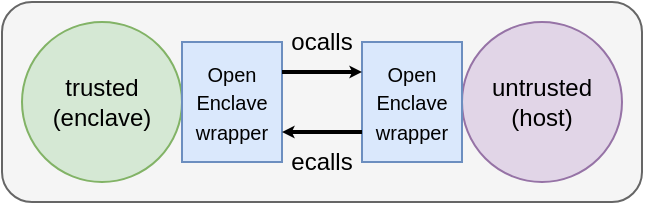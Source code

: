 <mxfile version="15.1.2" type="device"><diagram id="uH7UeVsQGSEcVf5DBtJI" name="Page-1"><mxGraphModel dx="635" dy="363" grid="1" gridSize="10" guides="1" tooltips="1" connect="1" arrows="1" fold="1" page="1" pageScale="1" pageWidth="850" pageHeight="1100" math="0" shadow="0"><root><mxCell id="0"/><mxCell id="1" parent="0"/><mxCell id="VAebg5H4VFwuwr8VZhrk-1" value="" style="rounded=1;whiteSpace=wrap;html=1;fillColor=#f5f5f5;strokeColor=#666666;fontColor=#333333;" vertex="1" parent="1"><mxGeometry x="40" y="60" width="320" height="100" as="geometry"/></mxCell><mxCell id="VAebg5H4VFwuwr8VZhrk-3" value="untrusted (host)" style="ellipse;whiteSpace=wrap;html=1;aspect=fixed;fillColor=#e1d5e7;strokeColor=#9673a6;" vertex="1" parent="1"><mxGeometry x="270" y="70" width="80" height="80" as="geometry"/></mxCell><mxCell id="VAebg5H4VFwuwr8VZhrk-4" value="trusted (enclave)" style="ellipse;whiteSpace=wrap;html=1;aspect=fixed;fillColor=#d5e8d4;strokeColor=#82b366;" vertex="1" parent="1"><mxGeometry x="50" y="70" width="80" height="80" as="geometry"/></mxCell><mxCell id="VAebg5H4VFwuwr8VZhrk-6" value="ocalls" style="text;html=1;strokeColor=none;fillColor=none;align=center;verticalAlign=middle;whiteSpace=wrap;rounded=0;" vertex="1" parent="1"><mxGeometry x="180" y="70" width="40" height="20" as="geometry"/></mxCell><mxCell id="VAebg5H4VFwuwr8VZhrk-11" value="ecalls" style="text;html=1;strokeColor=none;fillColor=none;align=center;verticalAlign=middle;whiteSpace=wrap;rounded=0;" vertex="1" parent="1"><mxGeometry x="180" y="130" width="40" height="20" as="geometry"/></mxCell><mxCell id="VAebg5H4VFwuwr8VZhrk-12" value="&lt;font style=&quot;font-size: 10px&quot;&gt;Open Enclave wrapper&lt;/font&gt;" style="rounded=0;whiteSpace=wrap;html=1;fillColor=#dae8fc;strokeColor=#6c8ebf;" vertex="1" parent="1"><mxGeometry x="130" y="80" width="50" height="60" as="geometry"/></mxCell><mxCell id="VAebg5H4VFwuwr8VZhrk-13" value="&lt;font style=&quot;font-size: 10px&quot;&gt;Open Enclave wrapper&lt;/font&gt;" style="rounded=0;whiteSpace=wrap;html=1;fillColor=#dae8fc;strokeColor=#6c8ebf;" vertex="1" parent="1"><mxGeometry x="220" y="80" width="50" height="60" as="geometry"/></mxCell><mxCell id="VAebg5H4VFwuwr8VZhrk-14" value="" style="endArrow=classic;html=1;startSize=6;endSize=0;strokeWidth=2;entryX=0;entryY=0.25;entryDx=0;entryDy=0;exitX=1;exitY=0.25;exitDx=0;exitDy=0;" edge="1" parent="1" source="VAebg5H4VFwuwr8VZhrk-12" target="VAebg5H4VFwuwr8VZhrk-13"><mxGeometry width="50" height="50" relative="1" as="geometry"><mxPoint x="190" y="160" as="sourcePoint"/><mxPoint x="240" y="110" as="targetPoint"/></mxGeometry></mxCell><mxCell id="VAebg5H4VFwuwr8VZhrk-15" value="" style="endArrow=classic;html=1;startSize=6;endSize=0;strokeWidth=2;entryX=1;entryY=0.75;entryDx=0;entryDy=0;exitX=0;exitY=0.75;exitDx=0;exitDy=0;" edge="1" parent="1" source="VAebg5H4VFwuwr8VZhrk-13" target="VAebg5H4VFwuwr8VZhrk-12"><mxGeometry width="50" height="50" relative="1" as="geometry"><mxPoint x="190" y="160" as="sourcePoint"/><mxPoint x="240" y="110" as="targetPoint"/></mxGeometry></mxCell></root></mxGraphModel></diagram></mxfile>